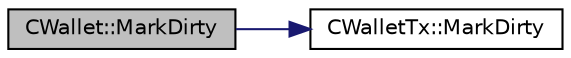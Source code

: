 digraph "CWallet::MarkDirty"
{
  edge [fontname="Helvetica",fontsize="10",labelfontname="Helvetica",labelfontsize="10"];
  node [fontname="Helvetica",fontsize="10",shape=record];
  rankdir="LR";
  Node1230 [label="CWallet::MarkDirty",height=0.2,width=0.4,color="black", fillcolor="grey75", style="filled", fontcolor="black"];
  Node1230 -> Node1231 [color="midnightblue",fontsize="10",style="solid",fontname="Helvetica"];
  Node1231 [label="CWalletTx::MarkDirty",height=0.2,width=0.4,color="black", fillcolor="white", style="filled",URL="$d6/d53/class_c_wallet_tx.html#ac8a376bcb955e437489504dc596b43cf"];
}
